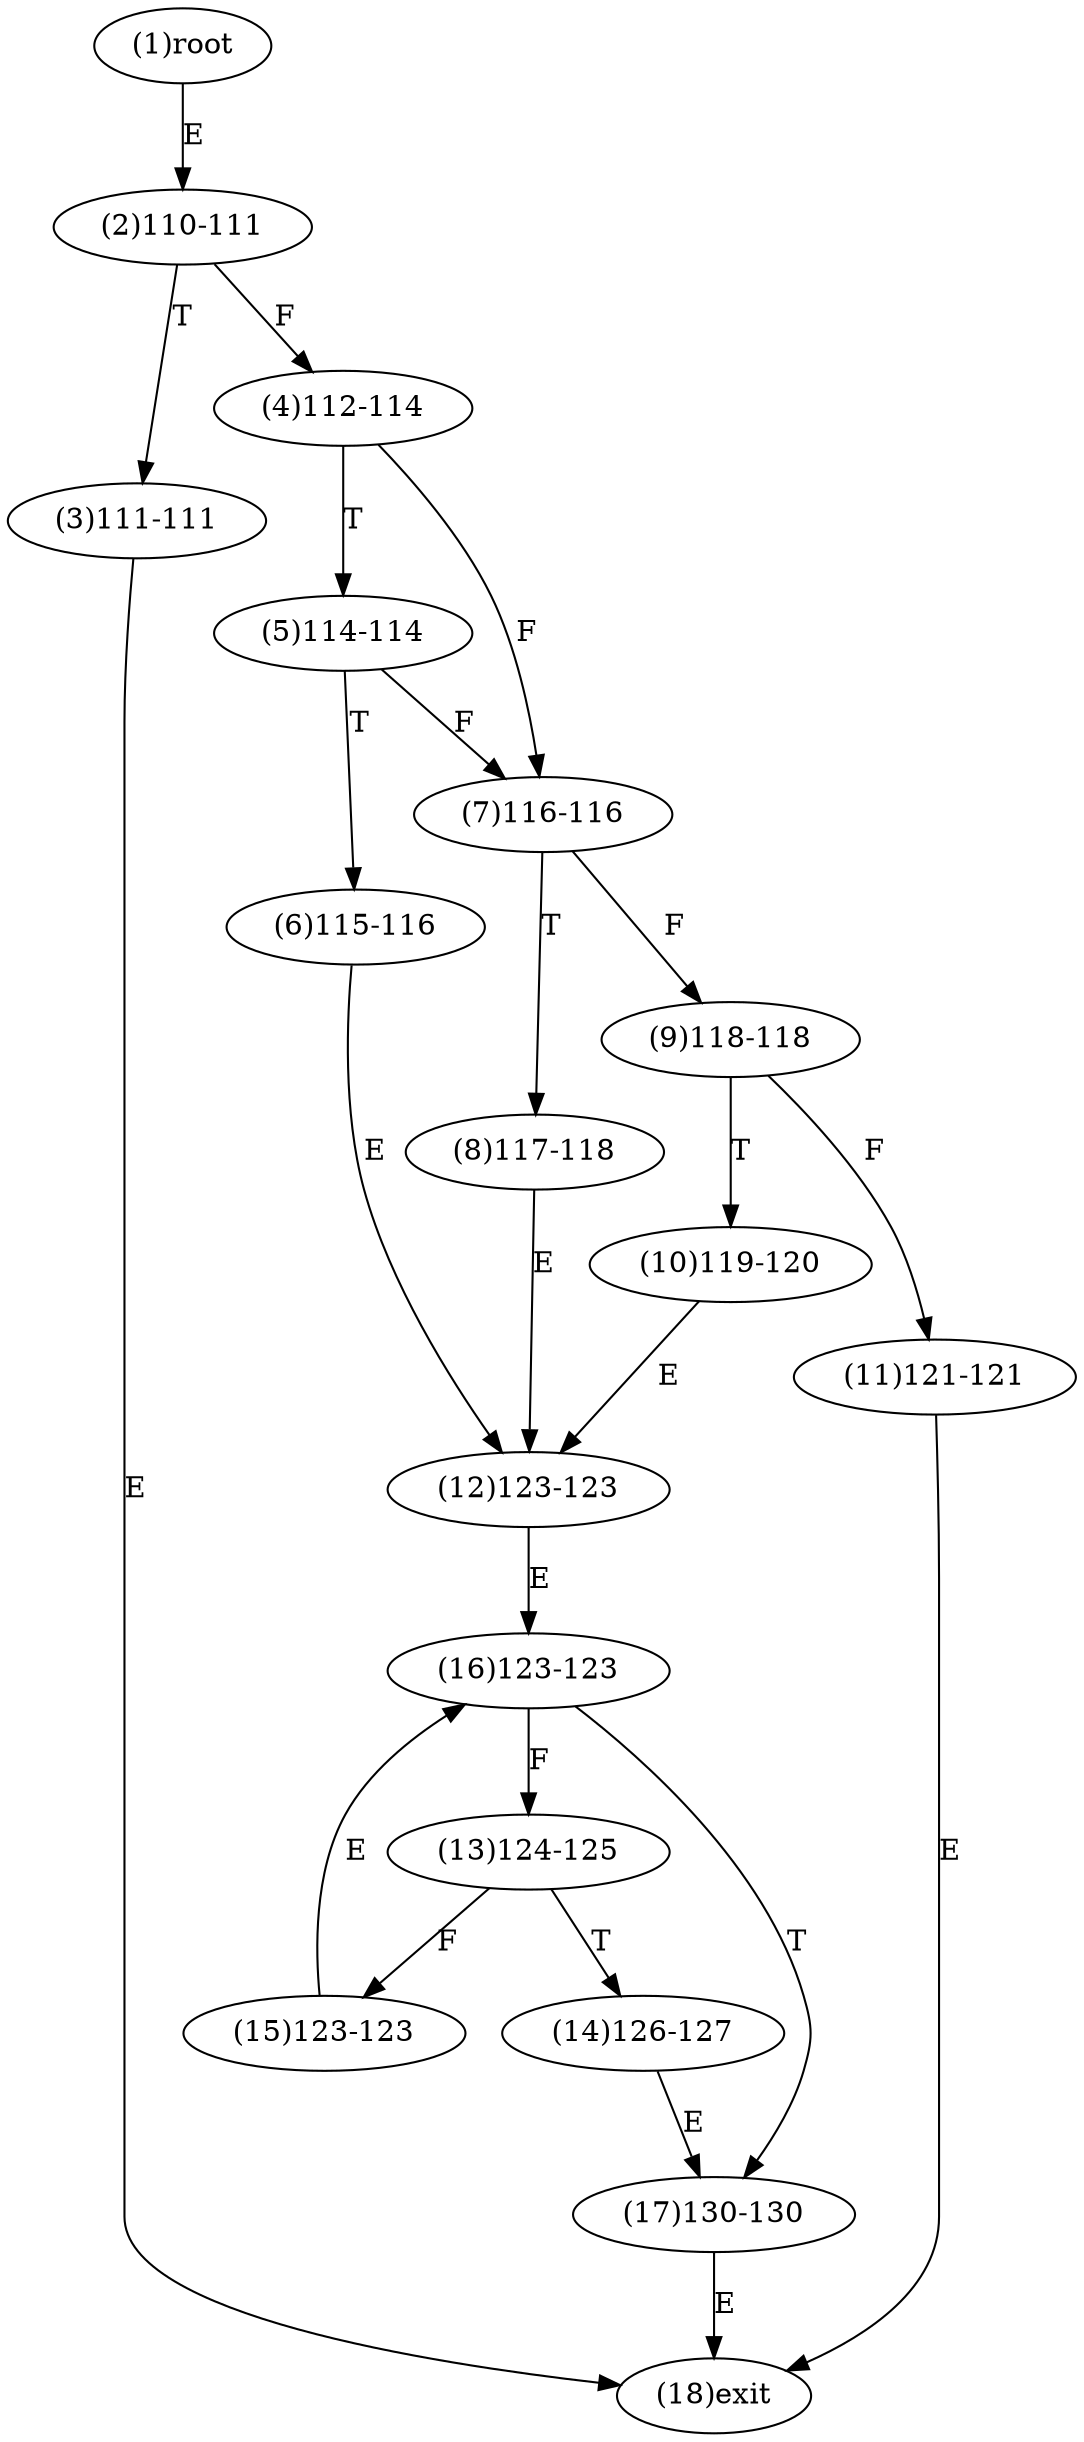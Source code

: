 digraph "" { 
1[ label="(1)root"];
2[ label="(2)110-111"];
3[ label="(3)111-111"];
4[ label="(4)112-114"];
5[ label="(5)114-114"];
6[ label="(6)115-116"];
7[ label="(7)116-116"];
8[ label="(8)117-118"];
9[ label="(9)118-118"];
10[ label="(10)119-120"];
11[ label="(11)121-121"];
12[ label="(12)123-123"];
13[ label="(13)124-125"];
14[ label="(14)126-127"];
15[ label="(15)123-123"];
17[ label="(17)130-130"];
16[ label="(16)123-123"];
18[ label="(18)exit"];
1->2[ label="E"];
2->4[ label="F"];
2->3[ label="T"];
3->18[ label="E"];
4->7[ label="F"];
4->5[ label="T"];
5->7[ label="F"];
5->6[ label="T"];
6->12[ label="E"];
7->9[ label="F"];
7->8[ label="T"];
8->12[ label="E"];
9->11[ label="F"];
9->10[ label="T"];
10->12[ label="E"];
11->18[ label="E"];
12->16[ label="E"];
13->15[ label="F"];
13->14[ label="T"];
14->17[ label="E"];
15->16[ label="E"];
16->13[ label="F"];
16->17[ label="T"];
17->18[ label="E"];
}